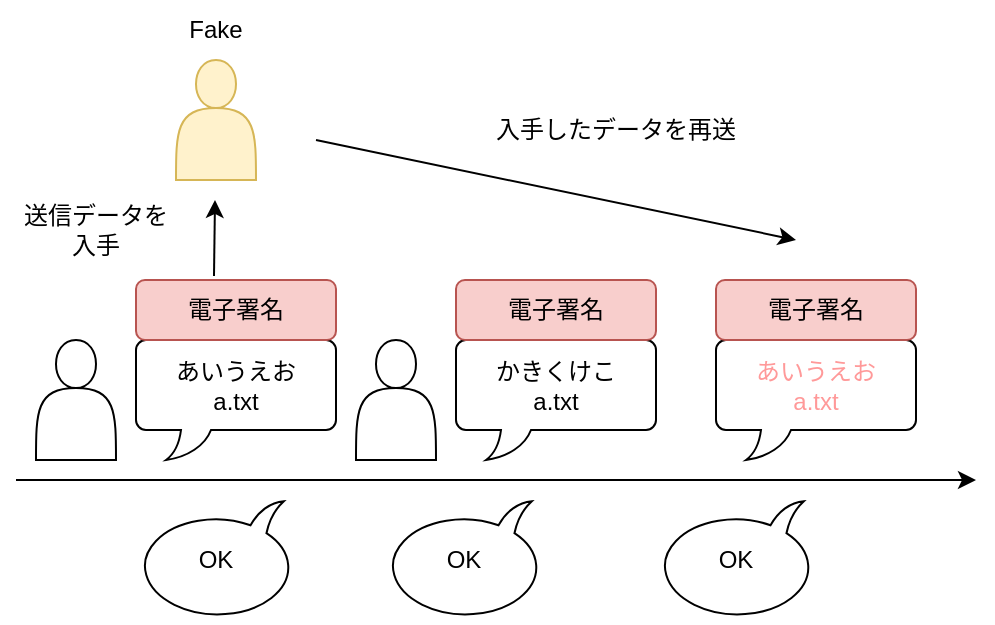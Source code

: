 <mxfile version="21.6.2" type="google">
  <diagram name="ページ1" id="MxPB7AwiKuvZppGrS-kM">
    <mxGraphModel grid="1" page="1" gridSize="10" guides="1" tooltips="1" connect="1" arrows="1" fold="1" pageScale="1" pageWidth="827" pageHeight="1169" math="0" shadow="0">
      <root>
        <mxCell id="0" />
        <mxCell id="1" parent="0" />
        <mxCell id="hBu6dRC_P7iXdVrWcmxq-1" value="" style="endArrow=classic;html=1;rounded=0;" edge="1" parent="1">
          <mxGeometry width="50" height="50" relative="1" as="geometry">
            <mxPoint x="230" y="440" as="sourcePoint" />
            <mxPoint x="710" y="440" as="targetPoint" />
          </mxGeometry>
        </mxCell>
        <mxCell id="hBu6dRC_P7iXdVrWcmxq-4" value="あいうえお&lt;br&gt;a.txt" style="whiteSpace=wrap;html=1;shape=mxgraph.basic.roundRectCallout;dx=30;dy=15;size=5;boundedLbl=1;rotation=0;" vertex="1" parent="1">
          <mxGeometry x="290" y="370" width="100" height="60" as="geometry" />
        </mxCell>
        <mxCell id="hBu6dRC_P7iXdVrWcmxq-5" value="" style="whiteSpace=wrap;html=1;shape=mxgraph.basic.oval_callout;rotation=-179;" vertex="1" parent="1">
          <mxGeometry x="290" y="450" width="80" height="60" as="geometry" />
        </mxCell>
        <mxCell id="hBu6dRC_P7iXdVrWcmxq-6" value="OK" style="text;html=1;strokeColor=none;fillColor=none;align=center;verticalAlign=middle;whiteSpace=wrap;rounded=0;" vertex="1" parent="1">
          <mxGeometry x="300" y="465" width="60" height="30" as="geometry" />
        </mxCell>
        <mxCell id="hBu6dRC_P7iXdVrWcmxq-8" value="電子署名" style="rounded=1;whiteSpace=wrap;html=1;fillColor=#f8cecc;strokeColor=#b85450;" vertex="1" parent="1">
          <mxGeometry x="290" y="340" width="100" height="30" as="geometry" />
        </mxCell>
        <mxCell id="hBu6dRC_P7iXdVrWcmxq-10" value="かきくけこ&lt;br&gt;a.txt" style="whiteSpace=wrap;html=1;shape=mxgraph.basic.roundRectCallout;dx=30;dy=15;size=5;boundedLbl=1;rotation=0;" vertex="1" parent="1">
          <mxGeometry x="450" y="370" width="100" height="60" as="geometry" />
        </mxCell>
        <mxCell id="hBu6dRC_P7iXdVrWcmxq-11" value="電子署名" style="rounded=1;whiteSpace=wrap;html=1;fillColor=#f8cecc;strokeColor=#b85450;" vertex="1" parent="1">
          <mxGeometry x="450" y="340" width="100" height="30" as="geometry" />
        </mxCell>
        <mxCell id="hBu6dRC_P7iXdVrWcmxq-16" value="" style="whiteSpace=wrap;html=1;shape=mxgraph.basic.oval_callout;rotation=-179;" vertex="1" parent="1">
          <mxGeometry x="414" y="450" width="80" height="60" as="geometry" />
        </mxCell>
        <mxCell id="hBu6dRC_P7iXdVrWcmxq-17" value="OK" style="text;html=1;strokeColor=none;fillColor=none;align=center;verticalAlign=middle;whiteSpace=wrap;rounded=0;" vertex="1" parent="1">
          <mxGeometry x="424" y="465" width="60" height="30" as="geometry" />
        </mxCell>
        <mxCell id="hBu6dRC_P7iXdVrWcmxq-18" value="" style="shape=actor;whiteSpace=wrap;html=1;" vertex="1" parent="1">
          <mxGeometry x="240" y="370" width="40" height="60" as="geometry" />
        </mxCell>
        <mxCell id="hBu6dRC_P7iXdVrWcmxq-19" value="" style="shape=actor;whiteSpace=wrap;html=1;" vertex="1" parent="1">
          <mxGeometry x="400" y="370" width="40" height="60" as="geometry" />
        </mxCell>
        <mxCell id="hBu6dRC_P7iXdVrWcmxq-26" value="" style="endArrow=classic;html=1;rounded=0;exitX=0.39;exitY=-0.067;exitDx=0;exitDy=0;exitPerimeter=0;" edge="1" parent="1" source="hBu6dRC_P7iXdVrWcmxq-8">
          <mxGeometry width="50" height="50" relative="1" as="geometry">
            <mxPoint x="329.5" y="320" as="sourcePoint" />
            <mxPoint x="329.5" y="300" as="targetPoint" />
          </mxGeometry>
        </mxCell>
        <mxCell id="hBu6dRC_P7iXdVrWcmxq-27" value="" style="shape=actor;whiteSpace=wrap;html=1;fillColor=#fff2cc;strokeColor=#d6b656;" vertex="1" parent="1">
          <mxGeometry x="310" y="230" width="40" height="60" as="geometry" />
        </mxCell>
        <mxCell id="hBu6dRC_P7iXdVrWcmxq-28" value="Fake" style="text;html=1;strokeColor=none;fillColor=none;align=center;verticalAlign=middle;whiteSpace=wrap;rounded=0;" vertex="1" parent="1">
          <mxGeometry x="300" y="200" width="60" height="30" as="geometry" />
        </mxCell>
        <mxCell id="hBu6dRC_P7iXdVrWcmxq-29" value="" style="endArrow=classic;html=1;rounded=0;" edge="1" parent="1">
          <mxGeometry width="50" height="50" relative="1" as="geometry">
            <mxPoint x="380" y="270" as="sourcePoint" />
            <mxPoint x="620" y="320" as="targetPoint" />
          </mxGeometry>
        </mxCell>
        <mxCell id="hBu6dRC_P7iXdVrWcmxq-30" value="送信データを入手" style="text;html=1;strokeColor=none;fillColor=none;align=center;verticalAlign=middle;whiteSpace=wrap;rounded=0;" vertex="1" parent="1">
          <mxGeometry x="230" y="300" width="80" height="30" as="geometry" />
        </mxCell>
        <mxCell id="hBu6dRC_P7iXdVrWcmxq-31" value="&lt;font color=&quot;#ff9999&quot;&gt;あいうえお&lt;br&gt;a.txt&lt;/font&gt;" style="whiteSpace=wrap;html=1;shape=mxgraph.basic.roundRectCallout;dx=30;dy=15;size=5;boundedLbl=1;rotation=0;" vertex="1" parent="1">
          <mxGeometry x="580" y="370" width="100" height="60" as="geometry" />
        </mxCell>
        <mxCell id="hBu6dRC_P7iXdVrWcmxq-32" value="電子署名" style="rounded=1;whiteSpace=wrap;html=1;fillColor=#f8cecc;strokeColor=#b85450;" vertex="1" parent="1">
          <mxGeometry x="580" y="340" width="100" height="30" as="geometry" />
        </mxCell>
        <mxCell id="hBu6dRC_P7iXdVrWcmxq-33" value="入手したデータを再送" style="text;html=1;strokeColor=none;fillColor=none;align=center;verticalAlign=middle;whiteSpace=wrap;rounded=0;" vertex="1" parent="1">
          <mxGeometry x="460" y="250" width="140" height="30" as="geometry" />
        </mxCell>
        <mxCell id="hBu6dRC_P7iXdVrWcmxq-35" value="" style="whiteSpace=wrap;html=1;shape=mxgraph.basic.oval_callout;rotation=-179;" vertex="1" parent="1">
          <mxGeometry x="550" y="450" width="80" height="60" as="geometry" />
        </mxCell>
        <mxCell id="hBu6dRC_P7iXdVrWcmxq-36" value="OK" style="text;html=1;strokeColor=none;fillColor=none;align=center;verticalAlign=middle;whiteSpace=wrap;rounded=0;" vertex="1" parent="1">
          <mxGeometry x="560" y="465" width="60" height="30" as="geometry" />
        </mxCell>
      </root>
    </mxGraphModel>
  </diagram>
</mxfile>
